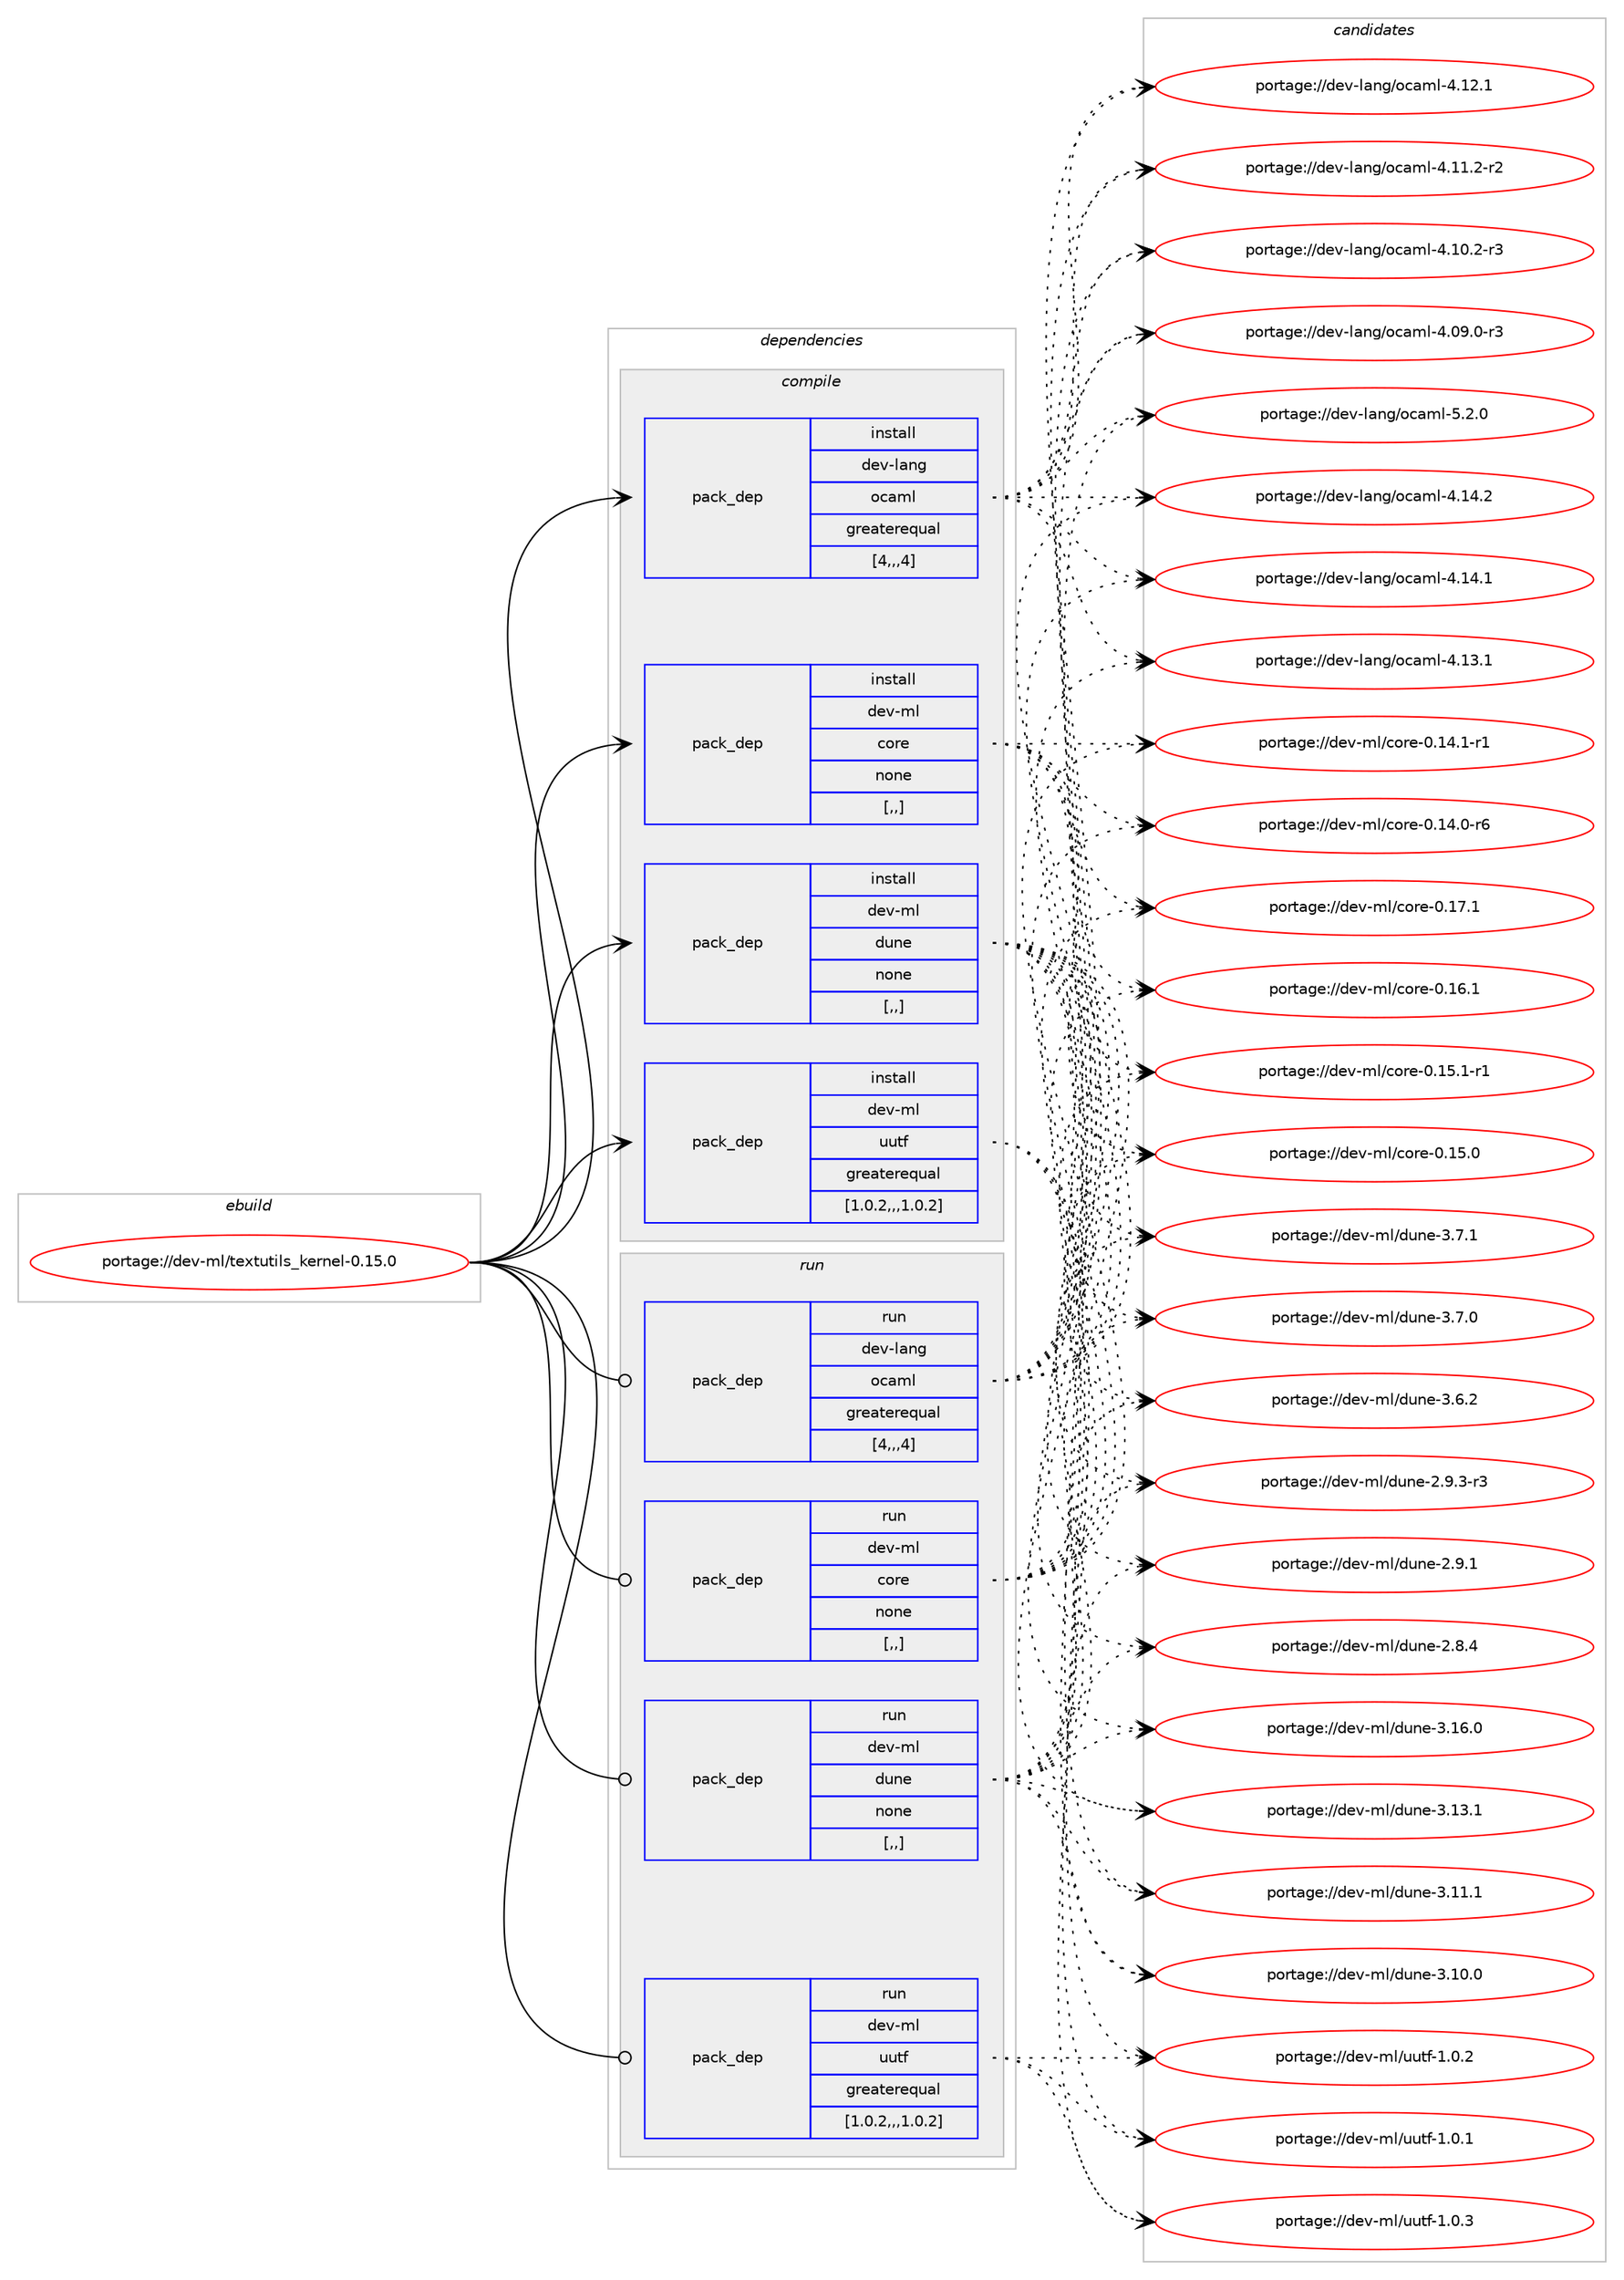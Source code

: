 digraph prolog {

# *************
# Graph options
# *************

newrank=true;
concentrate=true;
compound=true;
graph [rankdir=LR,fontname=Helvetica,fontsize=10,ranksep=1.5];#, ranksep=2.5, nodesep=0.2];
edge  [arrowhead=vee];
node  [fontname=Helvetica,fontsize=10];

# **********
# The ebuild
# **********

subgraph cluster_leftcol {
color=gray;
label=<<i>ebuild</i>>;
id [label="portage://dev-ml/textutils_kernel-0.15.0", color=red, width=4, href="../dev-ml/textutils_kernel-0.15.0.svg"];
}

# ****************
# The dependencies
# ****************

subgraph cluster_midcol {
color=gray;
label=<<i>dependencies</i>>;
subgraph cluster_compile {
fillcolor="#eeeeee";
style=filled;
label=<<i>compile</i>>;
subgraph pack94319 {
dependency125316 [label=<<TABLE BORDER="0" CELLBORDER="1" CELLSPACING="0" CELLPADDING="4" WIDTH="220"><TR><TD ROWSPAN="6" CELLPADDING="30">pack_dep</TD></TR><TR><TD WIDTH="110">install</TD></TR><TR><TD>dev-lang</TD></TR><TR><TD>ocaml</TD></TR><TR><TD>greaterequal</TD></TR><TR><TD>[4,,,4]</TD></TR></TABLE>>, shape=none, color=blue];
}
id:e -> dependency125316:w [weight=20,style="solid",arrowhead="vee"];
subgraph pack94320 {
dependency125317 [label=<<TABLE BORDER="0" CELLBORDER="1" CELLSPACING="0" CELLPADDING="4" WIDTH="220"><TR><TD ROWSPAN="6" CELLPADDING="30">pack_dep</TD></TR><TR><TD WIDTH="110">install</TD></TR><TR><TD>dev-ml</TD></TR><TR><TD>core</TD></TR><TR><TD>none</TD></TR><TR><TD>[,,]</TD></TR></TABLE>>, shape=none, color=blue];
}
id:e -> dependency125317:w [weight=20,style="solid",arrowhead="vee"];
subgraph pack94321 {
dependency125318 [label=<<TABLE BORDER="0" CELLBORDER="1" CELLSPACING="0" CELLPADDING="4" WIDTH="220"><TR><TD ROWSPAN="6" CELLPADDING="30">pack_dep</TD></TR><TR><TD WIDTH="110">install</TD></TR><TR><TD>dev-ml</TD></TR><TR><TD>dune</TD></TR><TR><TD>none</TD></TR><TR><TD>[,,]</TD></TR></TABLE>>, shape=none, color=blue];
}
id:e -> dependency125318:w [weight=20,style="solid",arrowhead="vee"];
subgraph pack94322 {
dependency125319 [label=<<TABLE BORDER="0" CELLBORDER="1" CELLSPACING="0" CELLPADDING="4" WIDTH="220"><TR><TD ROWSPAN="6" CELLPADDING="30">pack_dep</TD></TR><TR><TD WIDTH="110">install</TD></TR><TR><TD>dev-ml</TD></TR><TR><TD>uutf</TD></TR><TR><TD>greaterequal</TD></TR><TR><TD>[1.0.2,,,1.0.2]</TD></TR></TABLE>>, shape=none, color=blue];
}
id:e -> dependency125319:w [weight=20,style="solid",arrowhead="vee"];
}
subgraph cluster_compileandrun {
fillcolor="#eeeeee";
style=filled;
label=<<i>compile and run</i>>;
}
subgraph cluster_run {
fillcolor="#eeeeee";
style=filled;
label=<<i>run</i>>;
subgraph pack94323 {
dependency125320 [label=<<TABLE BORDER="0" CELLBORDER="1" CELLSPACING="0" CELLPADDING="4" WIDTH="220"><TR><TD ROWSPAN="6" CELLPADDING="30">pack_dep</TD></TR><TR><TD WIDTH="110">run</TD></TR><TR><TD>dev-lang</TD></TR><TR><TD>ocaml</TD></TR><TR><TD>greaterequal</TD></TR><TR><TD>[4,,,4]</TD></TR></TABLE>>, shape=none, color=blue];
}
id:e -> dependency125320:w [weight=20,style="solid",arrowhead="odot"];
subgraph pack94324 {
dependency125321 [label=<<TABLE BORDER="0" CELLBORDER="1" CELLSPACING="0" CELLPADDING="4" WIDTH="220"><TR><TD ROWSPAN="6" CELLPADDING="30">pack_dep</TD></TR><TR><TD WIDTH="110">run</TD></TR><TR><TD>dev-ml</TD></TR><TR><TD>core</TD></TR><TR><TD>none</TD></TR><TR><TD>[,,]</TD></TR></TABLE>>, shape=none, color=blue];
}
id:e -> dependency125321:w [weight=20,style="solid",arrowhead="odot"];
subgraph pack94325 {
dependency125322 [label=<<TABLE BORDER="0" CELLBORDER="1" CELLSPACING="0" CELLPADDING="4" WIDTH="220"><TR><TD ROWSPAN="6" CELLPADDING="30">pack_dep</TD></TR><TR><TD WIDTH="110">run</TD></TR><TR><TD>dev-ml</TD></TR><TR><TD>dune</TD></TR><TR><TD>none</TD></TR><TR><TD>[,,]</TD></TR></TABLE>>, shape=none, color=blue];
}
id:e -> dependency125322:w [weight=20,style="solid",arrowhead="odot"];
subgraph pack94326 {
dependency125323 [label=<<TABLE BORDER="0" CELLBORDER="1" CELLSPACING="0" CELLPADDING="4" WIDTH="220"><TR><TD ROWSPAN="6" CELLPADDING="30">pack_dep</TD></TR><TR><TD WIDTH="110">run</TD></TR><TR><TD>dev-ml</TD></TR><TR><TD>uutf</TD></TR><TR><TD>greaterequal</TD></TR><TR><TD>[1.0.2,,,1.0.2]</TD></TR></TABLE>>, shape=none, color=blue];
}
id:e -> dependency125323:w [weight=20,style="solid",arrowhead="odot"];
}
}

# **************
# The candidates
# **************

subgraph cluster_choices {
rank=same;
color=gray;
label=<<i>candidates</i>>;

subgraph choice94319 {
color=black;
nodesep=1;
choice1001011184510897110103471119997109108455346504648 [label="portage://dev-lang/ocaml-5.2.0", color=red, width=4,href="../dev-lang/ocaml-5.2.0.svg"];
choice100101118451089711010347111999710910845524649524650 [label="portage://dev-lang/ocaml-4.14.2", color=red, width=4,href="../dev-lang/ocaml-4.14.2.svg"];
choice100101118451089711010347111999710910845524649524649 [label="portage://dev-lang/ocaml-4.14.1", color=red, width=4,href="../dev-lang/ocaml-4.14.1.svg"];
choice100101118451089711010347111999710910845524649514649 [label="portage://dev-lang/ocaml-4.13.1", color=red, width=4,href="../dev-lang/ocaml-4.13.1.svg"];
choice100101118451089711010347111999710910845524649504649 [label="portage://dev-lang/ocaml-4.12.1", color=red, width=4,href="../dev-lang/ocaml-4.12.1.svg"];
choice1001011184510897110103471119997109108455246494946504511450 [label="portage://dev-lang/ocaml-4.11.2-r2", color=red, width=4,href="../dev-lang/ocaml-4.11.2-r2.svg"];
choice1001011184510897110103471119997109108455246494846504511451 [label="portage://dev-lang/ocaml-4.10.2-r3", color=red, width=4,href="../dev-lang/ocaml-4.10.2-r3.svg"];
choice1001011184510897110103471119997109108455246485746484511451 [label="portage://dev-lang/ocaml-4.09.0-r3", color=red, width=4,href="../dev-lang/ocaml-4.09.0-r3.svg"];
dependency125316:e -> choice1001011184510897110103471119997109108455346504648:w [style=dotted,weight="100"];
dependency125316:e -> choice100101118451089711010347111999710910845524649524650:w [style=dotted,weight="100"];
dependency125316:e -> choice100101118451089711010347111999710910845524649524649:w [style=dotted,weight="100"];
dependency125316:e -> choice100101118451089711010347111999710910845524649514649:w [style=dotted,weight="100"];
dependency125316:e -> choice100101118451089711010347111999710910845524649504649:w [style=dotted,weight="100"];
dependency125316:e -> choice1001011184510897110103471119997109108455246494946504511450:w [style=dotted,weight="100"];
dependency125316:e -> choice1001011184510897110103471119997109108455246494846504511451:w [style=dotted,weight="100"];
dependency125316:e -> choice1001011184510897110103471119997109108455246485746484511451:w [style=dotted,weight="100"];
}
subgraph choice94320 {
color=black;
nodesep=1;
choice10010111845109108479911111410145484649554649 [label="portage://dev-ml/core-0.17.1", color=red, width=4,href="../dev-ml/core-0.17.1.svg"];
choice10010111845109108479911111410145484649544649 [label="portage://dev-ml/core-0.16.1", color=red, width=4,href="../dev-ml/core-0.16.1.svg"];
choice100101118451091084799111114101454846495346494511449 [label="portage://dev-ml/core-0.15.1-r1", color=red, width=4,href="../dev-ml/core-0.15.1-r1.svg"];
choice10010111845109108479911111410145484649534648 [label="portage://dev-ml/core-0.15.0", color=red, width=4,href="../dev-ml/core-0.15.0.svg"];
choice100101118451091084799111114101454846495246494511449 [label="portage://dev-ml/core-0.14.1-r1", color=red, width=4,href="../dev-ml/core-0.14.1-r1.svg"];
choice100101118451091084799111114101454846495246484511454 [label="portage://dev-ml/core-0.14.0-r6", color=red, width=4,href="../dev-ml/core-0.14.0-r6.svg"];
dependency125317:e -> choice10010111845109108479911111410145484649554649:w [style=dotted,weight="100"];
dependency125317:e -> choice10010111845109108479911111410145484649544649:w [style=dotted,weight="100"];
dependency125317:e -> choice100101118451091084799111114101454846495346494511449:w [style=dotted,weight="100"];
dependency125317:e -> choice10010111845109108479911111410145484649534648:w [style=dotted,weight="100"];
dependency125317:e -> choice100101118451091084799111114101454846495246494511449:w [style=dotted,weight="100"];
dependency125317:e -> choice100101118451091084799111114101454846495246484511454:w [style=dotted,weight="100"];
}
subgraph choice94321 {
color=black;
nodesep=1;
choice100101118451091084710011711010145514649544648 [label="portage://dev-ml/dune-3.16.0", color=red, width=4,href="../dev-ml/dune-3.16.0.svg"];
choice100101118451091084710011711010145514649514649 [label="portage://dev-ml/dune-3.13.1", color=red, width=4,href="../dev-ml/dune-3.13.1.svg"];
choice100101118451091084710011711010145514649494649 [label="portage://dev-ml/dune-3.11.1", color=red, width=4,href="../dev-ml/dune-3.11.1.svg"];
choice100101118451091084710011711010145514649484648 [label="portage://dev-ml/dune-3.10.0", color=red, width=4,href="../dev-ml/dune-3.10.0.svg"];
choice1001011184510910847100117110101455146554649 [label="portage://dev-ml/dune-3.7.1", color=red, width=4,href="../dev-ml/dune-3.7.1.svg"];
choice1001011184510910847100117110101455146554648 [label="portage://dev-ml/dune-3.7.0", color=red, width=4,href="../dev-ml/dune-3.7.0.svg"];
choice1001011184510910847100117110101455146544650 [label="portage://dev-ml/dune-3.6.2", color=red, width=4,href="../dev-ml/dune-3.6.2.svg"];
choice10010111845109108471001171101014550465746514511451 [label="portage://dev-ml/dune-2.9.3-r3", color=red, width=4,href="../dev-ml/dune-2.9.3-r3.svg"];
choice1001011184510910847100117110101455046574649 [label="portage://dev-ml/dune-2.9.1", color=red, width=4,href="../dev-ml/dune-2.9.1.svg"];
choice1001011184510910847100117110101455046564652 [label="portage://dev-ml/dune-2.8.4", color=red, width=4,href="../dev-ml/dune-2.8.4.svg"];
dependency125318:e -> choice100101118451091084710011711010145514649544648:w [style=dotted,weight="100"];
dependency125318:e -> choice100101118451091084710011711010145514649514649:w [style=dotted,weight="100"];
dependency125318:e -> choice100101118451091084710011711010145514649494649:w [style=dotted,weight="100"];
dependency125318:e -> choice100101118451091084710011711010145514649484648:w [style=dotted,weight="100"];
dependency125318:e -> choice1001011184510910847100117110101455146554649:w [style=dotted,weight="100"];
dependency125318:e -> choice1001011184510910847100117110101455146554648:w [style=dotted,weight="100"];
dependency125318:e -> choice1001011184510910847100117110101455146544650:w [style=dotted,weight="100"];
dependency125318:e -> choice10010111845109108471001171101014550465746514511451:w [style=dotted,weight="100"];
dependency125318:e -> choice1001011184510910847100117110101455046574649:w [style=dotted,weight="100"];
dependency125318:e -> choice1001011184510910847100117110101455046564652:w [style=dotted,weight="100"];
}
subgraph choice94322 {
color=black;
nodesep=1;
choice1001011184510910847117117116102454946484651 [label="portage://dev-ml/uutf-1.0.3", color=red, width=4,href="../dev-ml/uutf-1.0.3.svg"];
choice1001011184510910847117117116102454946484650 [label="portage://dev-ml/uutf-1.0.2", color=red, width=4,href="../dev-ml/uutf-1.0.2.svg"];
choice1001011184510910847117117116102454946484649 [label="portage://dev-ml/uutf-1.0.1", color=red, width=4,href="../dev-ml/uutf-1.0.1.svg"];
dependency125319:e -> choice1001011184510910847117117116102454946484651:w [style=dotted,weight="100"];
dependency125319:e -> choice1001011184510910847117117116102454946484650:w [style=dotted,weight="100"];
dependency125319:e -> choice1001011184510910847117117116102454946484649:w [style=dotted,weight="100"];
}
subgraph choice94323 {
color=black;
nodesep=1;
choice1001011184510897110103471119997109108455346504648 [label="portage://dev-lang/ocaml-5.2.0", color=red, width=4,href="../dev-lang/ocaml-5.2.0.svg"];
choice100101118451089711010347111999710910845524649524650 [label="portage://dev-lang/ocaml-4.14.2", color=red, width=4,href="../dev-lang/ocaml-4.14.2.svg"];
choice100101118451089711010347111999710910845524649524649 [label="portage://dev-lang/ocaml-4.14.1", color=red, width=4,href="../dev-lang/ocaml-4.14.1.svg"];
choice100101118451089711010347111999710910845524649514649 [label="portage://dev-lang/ocaml-4.13.1", color=red, width=4,href="../dev-lang/ocaml-4.13.1.svg"];
choice100101118451089711010347111999710910845524649504649 [label="portage://dev-lang/ocaml-4.12.1", color=red, width=4,href="../dev-lang/ocaml-4.12.1.svg"];
choice1001011184510897110103471119997109108455246494946504511450 [label="portage://dev-lang/ocaml-4.11.2-r2", color=red, width=4,href="../dev-lang/ocaml-4.11.2-r2.svg"];
choice1001011184510897110103471119997109108455246494846504511451 [label="portage://dev-lang/ocaml-4.10.2-r3", color=red, width=4,href="../dev-lang/ocaml-4.10.2-r3.svg"];
choice1001011184510897110103471119997109108455246485746484511451 [label="portage://dev-lang/ocaml-4.09.0-r3", color=red, width=4,href="../dev-lang/ocaml-4.09.0-r3.svg"];
dependency125320:e -> choice1001011184510897110103471119997109108455346504648:w [style=dotted,weight="100"];
dependency125320:e -> choice100101118451089711010347111999710910845524649524650:w [style=dotted,weight="100"];
dependency125320:e -> choice100101118451089711010347111999710910845524649524649:w [style=dotted,weight="100"];
dependency125320:e -> choice100101118451089711010347111999710910845524649514649:w [style=dotted,weight="100"];
dependency125320:e -> choice100101118451089711010347111999710910845524649504649:w [style=dotted,weight="100"];
dependency125320:e -> choice1001011184510897110103471119997109108455246494946504511450:w [style=dotted,weight="100"];
dependency125320:e -> choice1001011184510897110103471119997109108455246494846504511451:w [style=dotted,weight="100"];
dependency125320:e -> choice1001011184510897110103471119997109108455246485746484511451:w [style=dotted,weight="100"];
}
subgraph choice94324 {
color=black;
nodesep=1;
choice10010111845109108479911111410145484649554649 [label="portage://dev-ml/core-0.17.1", color=red, width=4,href="../dev-ml/core-0.17.1.svg"];
choice10010111845109108479911111410145484649544649 [label="portage://dev-ml/core-0.16.1", color=red, width=4,href="../dev-ml/core-0.16.1.svg"];
choice100101118451091084799111114101454846495346494511449 [label="portage://dev-ml/core-0.15.1-r1", color=red, width=4,href="../dev-ml/core-0.15.1-r1.svg"];
choice10010111845109108479911111410145484649534648 [label="portage://dev-ml/core-0.15.0", color=red, width=4,href="../dev-ml/core-0.15.0.svg"];
choice100101118451091084799111114101454846495246494511449 [label="portage://dev-ml/core-0.14.1-r1", color=red, width=4,href="../dev-ml/core-0.14.1-r1.svg"];
choice100101118451091084799111114101454846495246484511454 [label="portage://dev-ml/core-0.14.0-r6", color=red, width=4,href="../dev-ml/core-0.14.0-r6.svg"];
dependency125321:e -> choice10010111845109108479911111410145484649554649:w [style=dotted,weight="100"];
dependency125321:e -> choice10010111845109108479911111410145484649544649:w [style=dotted,weight="100"];
dependency125321:e -> choice100101118451091084799111114101454846495346494511449:w [style=dotted,weight="100"];
dependency125321:e -> choice10010111845109108479911111410145484649534648:w [style=dotted,weight="100"];
dependency125321:e -> choice100101118451091084799111114101454846495246494511449:w [style=dotted,weight="100"];
dependency125321:e -> choice100101118451091084799111114101454846495246484511454:w [style=dotted,weight="100"];
}
subgraph choice94325 {
color=black;
nodesep=1;
choice100101118451091084710011711010145514649544648 [label="portage://dev-ml/dune-3.16.0", color=red, width=4,href="../dev-ml/dune-3.16.0.svg"];
choice100101118451091084710011711010145514649514649 [label="portage://dev-ml/dune-3.13.1", color=red, width=4,href="../dev-ml/dune-3.13.1.svg"];
choice100101118451091084710011711010145514649494649 [label="portage://dev-ml/dune-3.11.1", color=red, width=4,href="../dev-ml/dune-3.11.1.svg"];
choice100101118451091084710011711010145514649484648 [label="portage://dev-ml/dune-3.10.0", color=red, width=4,href="../dev-ml/dune-3.10.0.svg"];
choice1001011184510910847100117110101455146554649 [label="portage://dev-ml/dune-3.7.1", color=red, width=4,href="../dev-ml/dune-3.7.1.svg"];
choice1001011184510910847100117110101455146554648 [label="portage://dev-ml/dune-3.7.0", color=red, width=4,href="../dev-ml/dune-3.7.0.svg"];
choice1001011184510910847100117110101455146544650 [label="portage://dev-ml/dune-3.6.2", color=red, width=4,href="../dev-ml/dune-3.6.2.svg"];
choice10010111845109108471001171101014550465746514511451 [label="portage://dev-ml/dune-2.9.3-r3", color=red, width=4,href="../dev-ml/dune-2.9.3-r3.svg"];
choice1001011184510910847100117110101455046574649 [label="portage://dev-ml/dune-2.9.1", color=red, width=4,href="../dev-ml/dune-2.9.1.svg"];
choice1001011184510910847100117110101455046564652 [label="portage://dev-ml/dune-2.8.4", color=red, width=4,href="../dev-ml/dune-2.8.4.svg"];
dependency125322:e -> choice100101118451091084710011711010145514649544648:w [style=dotted,weight="100"];
dependency125322:e -> choice100101118451091084710011711010145514649514649:w [style=dotted,weight="100"];
dependency125322:e -> choice100101118451091084710011711010145514649494649:w [style=dotted,weight="100"];
dependency125322:e -> choice100101118451091084710011711010145514649484648:w [style=dotted,weight="100"];
dependency125322:e -> choice1001011184510910847100117110101455146554649:w [style=dotted,weight="100"];
dependency125322:e -> choice1001011184510910847100117110101455146554648:w [style=dotted,weight="100"];
dependency125322:e -> choice1001011184510910847100117110101455146544650:w [style=dotted,weight="100"];
dependency125322:e -> choice10010111845109108471001171101014550465746514511451:w [style=dotted,weight="100"];
dependency125322:e -> choice1001011184510910847100117110101455046574649:w [style=dotted,weight="100"];
dependency125322:e -> choice1001011184510910847100117110101455046564652:w [style=dotted,weight="100"];
}
subgraph choice94326 {
color=black;
nodesep=1;
choice1001011184510910847117117116102454946484651 [label="portage://dev-ml/uutf-1.0.3", color=red, width=4,href="../dev-ml/uutf-1.0.3.svg"];
choice1001011184510910847117117116102454946484650 [label="portage://dev-ml/uutf-1.0.2", color=red, width=4,href="../dev-ml/uutf-1.0.2.svg"];
choice1001011184510910847117117116102454946484649 [label="portage://dev-ml/uutf-1.0.1", color=red, width=4,href="../dev-ml/uutf-1.0.1.svg"];
dependency125323:e -> choice1001011184510910847117117116102454946484651:w [style=dotted,weight="100"];
dependency125323:e -> choice1001011184510910847117117116102454946484650:w [style=dotted,weight="100"];
dependency125323:e -> choice1001011184510910847117117116102454946484649:w [style=dotted,weight="100"];
}
}

}
